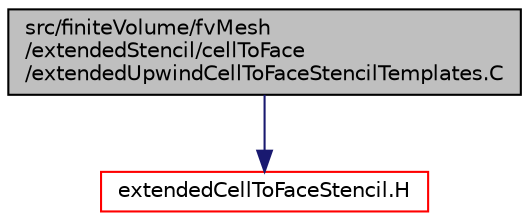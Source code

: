 digraph "src/finiteVolume/fvMesh/extendedStencil/cellToFace/extendedUpwindCellToFaceStencilTemplates.C"
{
  bgcolor="transparent";
  edge [fontname="Helvetica",fontsize="10",labelfontname="Helvetica",labelfontsize="10"];
  node [fontname="Helvetica",fontsize="10",shape=record];
  Node1 [label="src/finiteVolume/fvMesh\l/extendedStencil/cellToFace\l/extendedUpwindCellToFaceStencilTemplates.C",height=0.2,width=0.4,color="black", fillcolor="grey75", style="filled", fontcolor="black"];
  Node1 -> Node2 [color="midnightblue",fontsize="10",style="solid",fontname="Helvetica"];
  Node2 [label="extendedCellToFaceStencil.H",height=0.2,width=0.4,color="red",URL="$a05767.html"];
}

